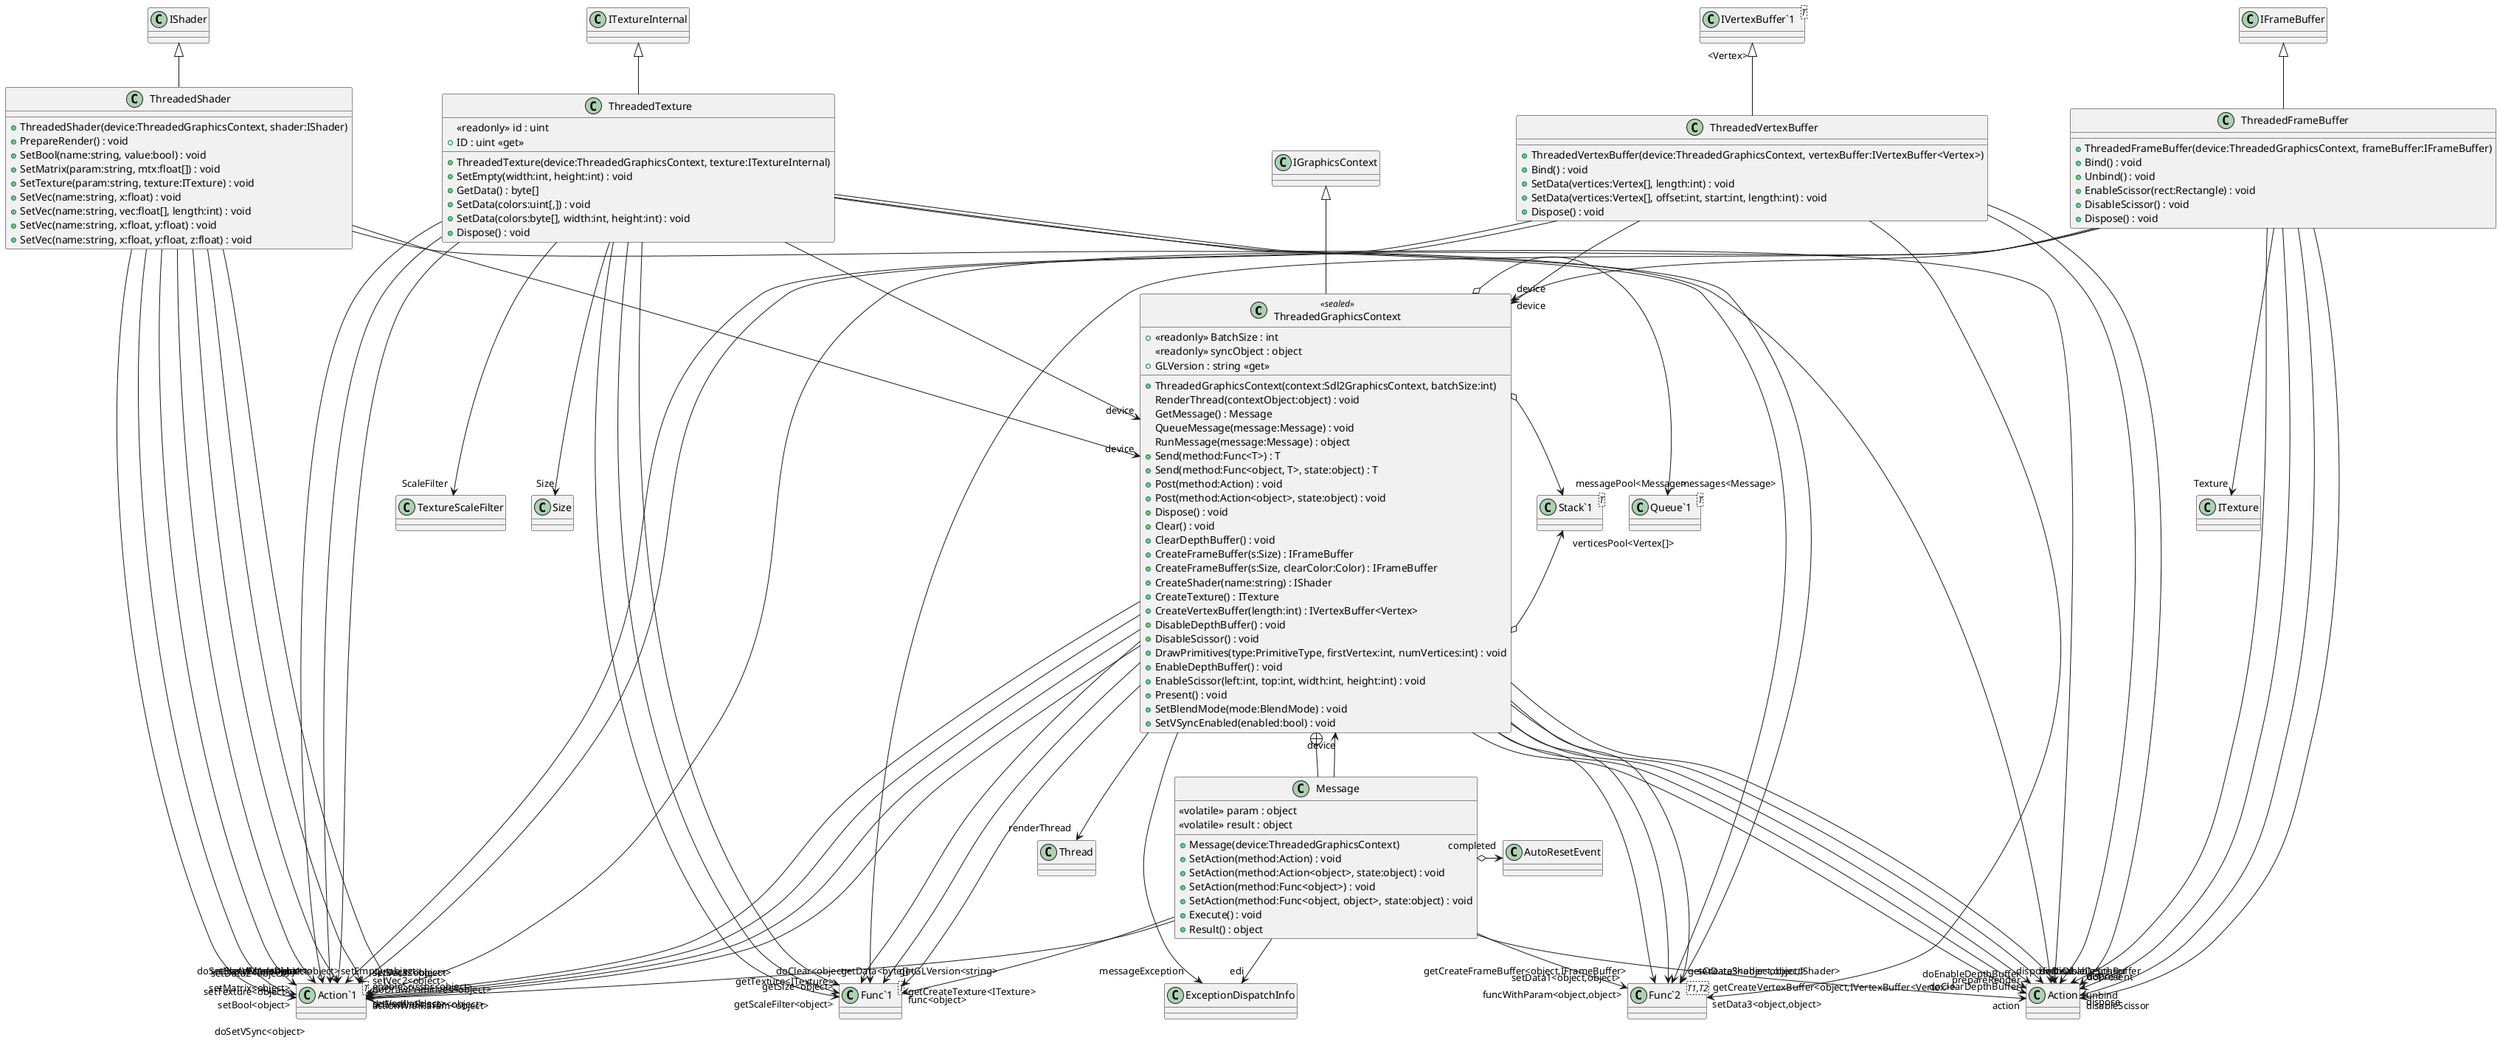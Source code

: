 @startuml
class ThreadedGraphicsContext <<sealed>> {
    + <<readonly>> BatchSize : int
    <<readonly>> syncObject : object
    + ThreadedGraphicsContext(context:Sdl2GraphicsContext, batchSize:int)
    RenderThread(contextObject:object) : void
    GetMessage() : Message
    QueueMessage(message:Message) : void
    RunMessage(message:Message) : object
    + Send(method:Func<T>) : T
    + Send(method:Func<object, T>, state:object) : T
    + Post(method:Action) : void
    + Post(method:Action<object>, state:object) : void
    + Dispose() : void
    + GLVersion : string <<get>>
    + Clear() : void
    + ClearDepthBuffer() : void
    + CreateFrameBuffer(s:Size) : IFrameBuffer
    + CreateFrameBuffer(s:Size, clearColor:Color) : IFrameBuffer
    + CreateShader(name:string) : IShader
    + CreateTexture() : ITexture
    + CreateVertexBuffer(length:int) : IVertexBuffer<Vertex>
    + DisableDepthBuffer() : void
    + DisableScissor() : void
    + DrawPrimitives(type:PrimitiveType, firstVertex:int, numVertices:int) : void
    + EnableDepthBuffer() : void
    + EnableScissor(left:int, top:int, width:int, height:int) : void
    + Present() : void
    + SetBlendMode(mode:BlendMode) : void
    + SetVSyncEnabled(enabled:bool) : void
}
class ThreadedFrameBuffer {
    + ThreadedFrameBuffer(device:ThreadedGraphicsContext, frameBuffer:IFrameBuffer)
    + Bind() : void
    + Unbind() : void
    + EnableScissor(rect:Rectangle) : void
    + DisableScissor() : void
    + Dispose() : void
}
class ThreadedVertexBuffer {
    + ThreadedVertexBuffer(device:ThreadedGraphicsContext, vertexBuffer:IVertexBuffer<Vertex>)
    + Bind() : void
    + SetData(vertices:Vertex[], length:int) : void
    + SetData(vertices:Vertex[], offset:int, start:int, length:int) : void
    + Dispose() : void
}
class ThreadedTexture {
    <<readonly>> id : uint
    + ThreadedTexture(device:ThreadedGraphicsContext, texture:ITextureInternal)
    + ID : uint <<get>>
    + SetEmpty(width:int, height:int) : void
    + GetData() : byte[]
    + SetData(colors:uint[,]) : void
    + SetData(colors:byte[], width:int, height:int) : void
    + Dispose() : void
}
class ThreadedShader {
    + ThreadedShader(device:ThreadedGraphicsContext, shader:IShader)
    + PrepareRender() : void
    + SetBool(name:string, value:bool) : void
    + SetMatrix(param:string, mtx:float[]) : void
    + SetTexture(param:string, texture:ITexture) : void
    + SetVec(name:string, x:float) : void
    + SetVec(name:string, vec:float[], length:int) : void
    + SetVec(name:string, x:float, y:float) : void
    + SetVec(name:string, x:float, y:float, z:float) : void
}
class "Stack`1"<T> {
}
class "Queue`1"<T> {
}
class "Func`1"<T> {
}
class "Func`2"<T1,T2> {
}
class "Action`1"<T> {
}
class Message {
    + Message(device:ThreadedGraphicsContext)
    <<volatile>> param : object
    <<volatile>> result : object
    + SetAction(method:Action) : void
    + SetAction(method:Action<object>, state:object) : void
    + SetAction(method:Func<object>) : void
    + SetAction(method:Func<object, object>, state:object) : void
    + Execute() : void
    + Result() : object
}
class "IVertexBuffer`1"<T> {
}
IGraphicsContext <|-- ThreadedGraphicsContext
ThreadedGraphicsContext o-> "verticesPool<Vertex[]>" "Stack`1"
ThreadedGraphicsContext o-> "messagePool<Message>" "Stack`1"
ThreadedGraphicsContext o-> "messages<Message>" "Queue`1"
ThreadedGraphicsContext --> "renderThread" Thread
ThreadedGraphicsContext --> "messageException" ExceptionDispatchInfo
ThreadedGraphicsContext --> "doClear<object>" "Func`1"
ThreadedGraphicsContext --> "doClearDepthBuffer" Action
ThreadedGraphicsContext --> "doDisableDepthBuffer" Action
ThreadedGraphicsContext --> "doEnableDepthBuffer" Action
ThreadedGraphicsContext --> "doDisableScissor" Action
ThreadedGraphicsContext --> "doPresent" Action
ThreadedGraphicsContext --> "getGLVersion<string>" "Func`1"
ThreadedGraphicsContext --> "getCreateTexture<ITexture>" "Func`1"
ThreadedGraphicsContext --> "getCreateFrameBuffer<object,IFrameBuffer>" "Func`2"
ThreadedGraphicsContext --> "getCreateShader<object,IShader>" "Func`2"
ThreadedGraphicsContext --> "getCreateVertexBuffer<object,IVertexBuffer<Vertex>>" "Func`2"
ThreadedGraphicsContext --> "doDrawPrimitives<object>" "Action`1"
ThreadedGraphicsContext --> "doEnableScissor<object>" "Action`1"
ThreadedGraphicsContext --> "doSetBlendMode<object>" "Action`1"
ThreadedGraphicsContext --> "doSetVSync<object>" "Action`1"
IFrameBuffer <|-- ThreadedFrameBuffer
ThreadedFrameBuffer --> "device" ThreadedGraphicsContext
ThreadedFrameBuffer --> "getTexture<ITexture>" "Func`1"
ThreadedFrameBuffer --> "bind" Action
ThreadedFrameBuffer --> "unbind" Action
ThreadedFrameBuffer --> "dispose" Action
ThreadedFrameBuffer --> "enableScissor<object>" "Action`1"
ThreadedFrameBuffer --> "disableScissor" Action
ThreadedFrameBuffer --> "Texture" ITexture
"IVertexBuffer`1" "<Vertex>" <|-- ThreadedVertexBuffer
ThreadedVertexBuffer --> "device" ThreadedGraphicsContext
ThreadedVertexBuffer --> "bind" Action
ThreadedVertexBuffer --> "setData1<object>" "Action`1"
ThreadedVertexBuffer --> "setData2<object>" "Action`1"
ThreadedVertexBuffer --> "setData3<object,object>" "Func`2"
ThreadedVertexBuffer --> "dispose" Action
ITextureInternal <|-- ThreadedTexture
ThreadedTexture --> "device" ThreadedGraphicsContext
ThreadedTexture --> "getScaleFilter<object>" "Func`1"
ThreadedTexture --> "setScaleFilter<object>" "Action`1"
ThreadedTexture --> "getSize<object>" "Func`1"
ThreadedTexture --> "setEmpty<object>" "Action`1"
ThreadedTexture --> "getData<byte[]>" "Func`1"
ThreadedTexture --> "setData1<object,object>" "Func`2"
ThreadedTexture --> "setData2<object>" "Action`1"
ThreadedTexture --> "setData3<object,object>" "Func`2"
ThreadedTexture --> "dispose" Action
ThreadedTexture --> "ScaleFilter" TextureScaleFilter
ThreadedTexture --> "Size" Size
IShader <|-- ThreadedShader
ThreadedShader --> "device" ThreadedGraphicsContext
ThreadedShader --> "prepareRender" Action
ThreadedShader --> "setBool<object>" "Action`1"
ThreadedShader --> "setMatrix<object>" "Action`1"
ThreadedShader --> "setTexture<object>" "Action`1"
ThreadedShader --> "setVec1<object>" "Action`1"
ThreadedShader --> "setVec2<object>" "Action`1"
ThreadedShader --> "setVec3<object>" "Action`1"
ThreadedShader --> "setVec4<object>" "Action`1"
ThreadedGraphicsContext +-- Message
Message o-> "completed" AutoResetEvent
Message --> "device" ThreadedGraphicsContext
Message --> "action" Action
Message --> "actionWithParam<object>" "Action`1"
Message --> "func<object>" "Func`1"
Message --> "funcWithParam<object,object>" "Func`2"
Message --> "edi" ExceptionDispatchInfo
@enduml
